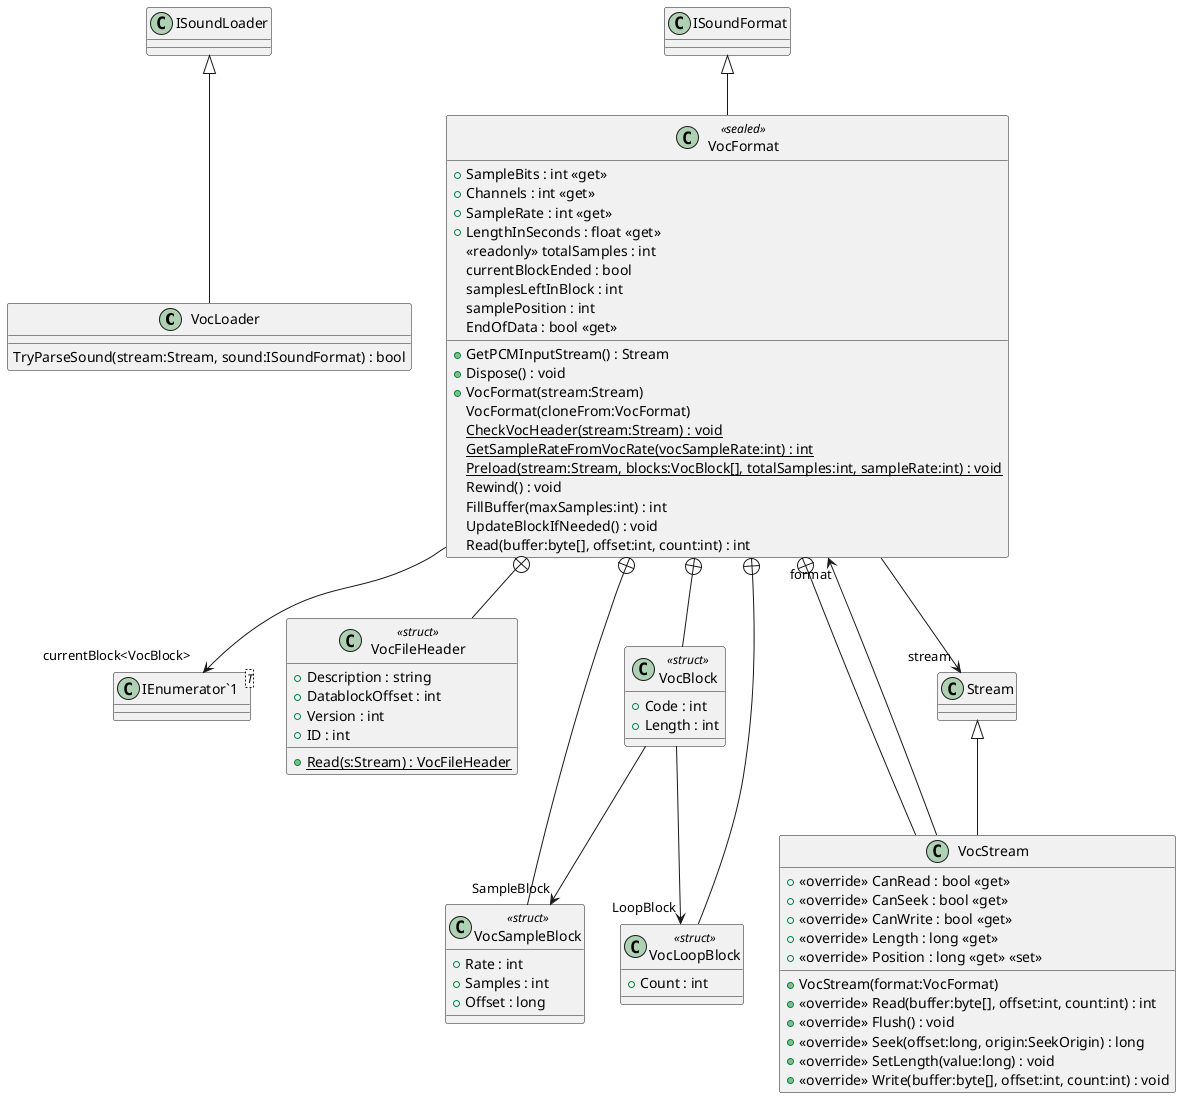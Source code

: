 @startuml
class VocLoader {
    TryParseSound(stream:Stream, sound:ISoundFormat) : bool
}
class VocFormat <<sealed>> {
    + SampleBits : int <<get>>
    + Channels : int <<get>>
    + SampleRate : int <<get>>
    + LengthInSeconds : float <<get>>
    + GetPCMInputStream() : Stream
    + Dispose() : void
    <<readonly>> totalSamples : int
    currentBlockEnded : bool
    samplesLeftInBlock : int
    samplePosition : int
    + VocFormat(stream:Stream)
    VocFormat(cloneFrom:VocFormat)
    {static} CheckVocHeader(stream:Stream) : void
    {static} GetSampleRateFromVocRate(vocSampleRate:int) : int
    {static} Preload(stream:Stream, blocks:VocBlock[], totalSamples:int, sampleRate:int) : void
    Rewind() : void
    EndOfData : bool <<get>>
    FillBuffer(maxSamples:int) : int
    UpdateBlockIfNeeded() : void
    Read(buffer:byte[], offset:int, count:int) : int
}
class "IEnumerator`1"<T> {
}
class VocFileHeader <<struct>> {
    + Description : string
    + DatablockOffset : int
    + Version : int
    + ID : int
    + {static} Read(s:Stream) : VocFileHeader
}
class VocBlock <<struct>> {
    + Code : int
    + Length : int
}
class VocSampleBlock <<struct>> {
    + Rate : int
    + Samples : int
    + Offset : long
}
class VocLoopBlock <<struct>> {
    + Count : int
}
class VocStream {
    + VocStream(format:VocFormat)
    + <<override>> CanRead : bool <<get>>
    + <<override>> CanSeek : bool <<get>>
    + <<override>> CanWrite : bool <<get>>
    + <<override>> Length : long <<get>>
    + <<override>> Position : long <<get>> <<set>>
    + <<override>> Read(buffer:byte[], offset:int, count:int) : int
    + <<override>> Flush() : void
    + <<override>> Seek(offset:long, origin:SeekOrigin) : long
    + <<override>> SetLength(value:long) : void
    + <<override>> Write(buffer:byte[], offset:int, count:int) : void
}
ISoundLoader <|-- VocLoader
ISoundFormat <|-- VocFormat
VocFormat --> "stream" Stream
VocFormat --> "currentBlock<VocBlock>" "IEnumerator`1"
VocFormat +-- VocFileHeader
VocFormat +-- VocBlock
VocBlock --> "SampleBlock" VocSampleBlock
VocBlock --> "LoopBlock" VocLoopBlock
VocFormat +-- VocSampleBlock
VocFormat +-- VocLoopBlock
VocFormat +-- VocStream
Stream <|-- VocStream
VocStream --> "format" VocFormat
@enduml
